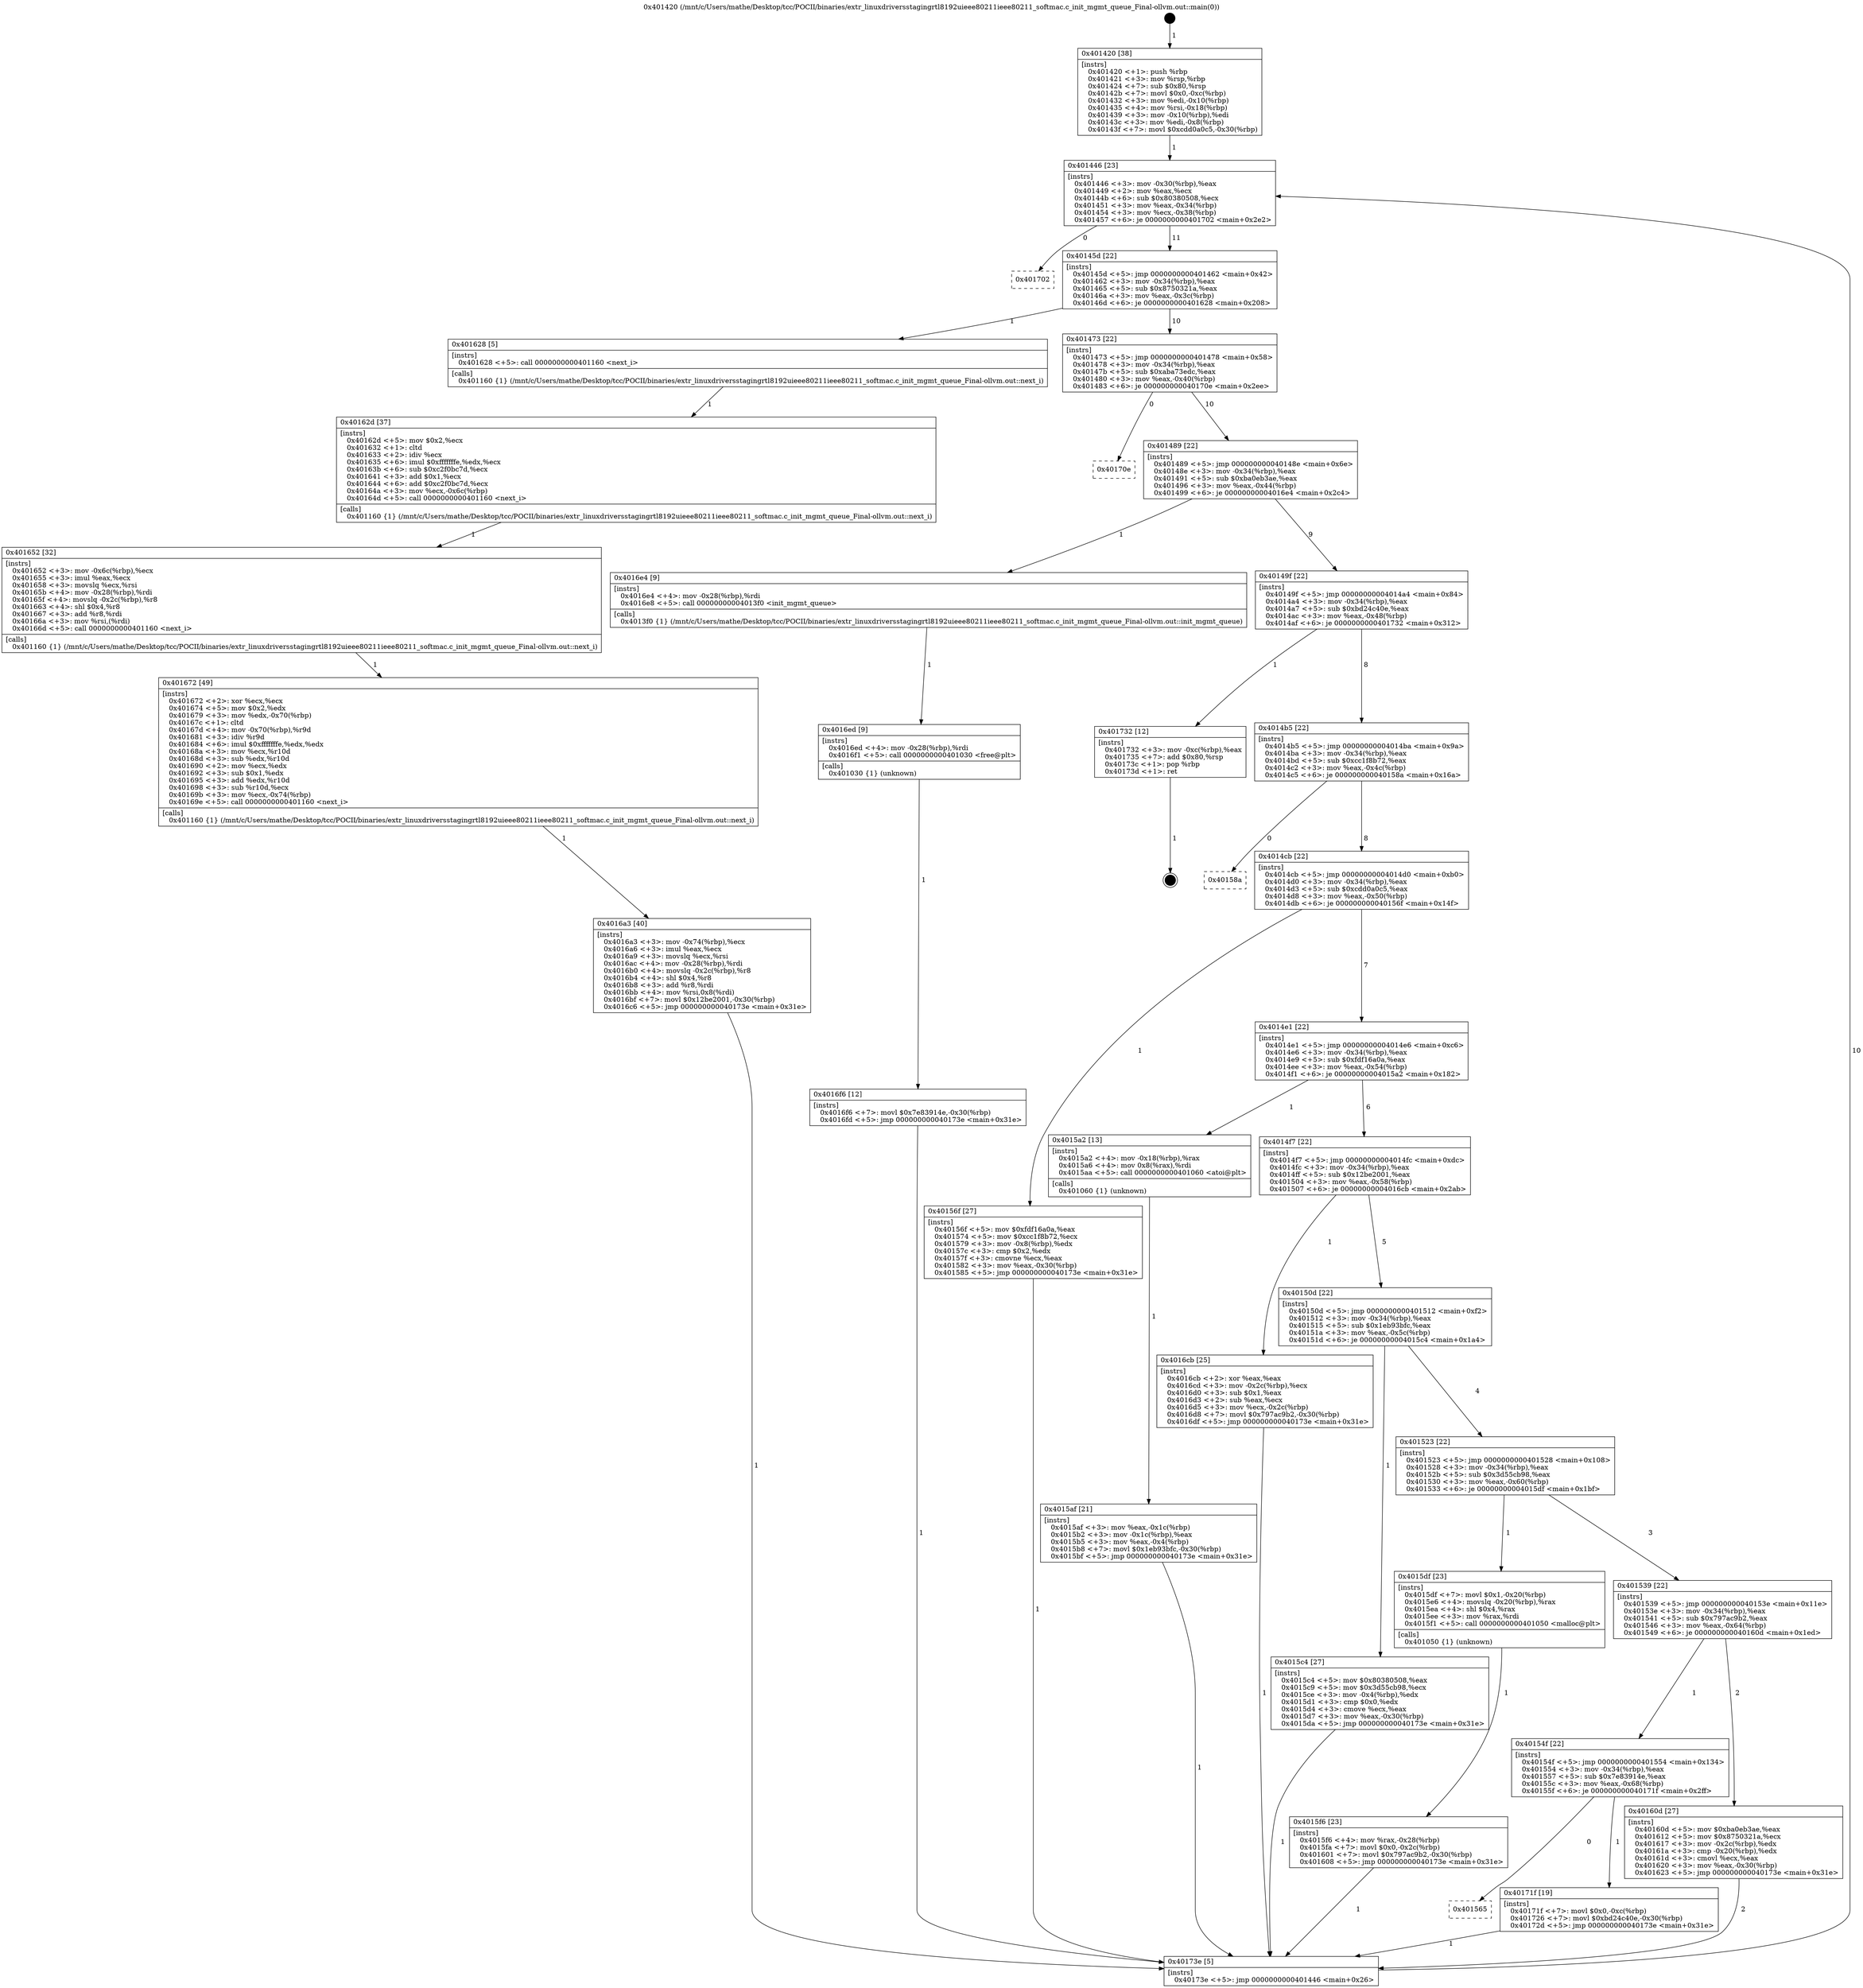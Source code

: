 digraph "0x401420" {
  label = "0x401420 (/mnt/c/Users/mathe/Desktop/tcc/POCII/binaries/extr_linuxdriversstagingrtl8192uieee80211ieee80211_softmac.c_init_mgmt_queue_Final-ollvm.out::main(0))"
  labelloc = "t"
  node[shape=record]

  Entry [label="",width=0.3,height=0.3,shape=circle,fillcolor=black,style=filled]
  "0x401446" [label="{
     0x401446 [23]\l
     | [instrs]\l
     &nbsp;&nbsp;0x401446 \<+3\>: mov -0x30(%rbp),%eax\l
     &nbsp;&nbsp;0x401449 \<+2\>: mov %eax,%ecx\l
     &nbsp;&nbsp;0x40144b \<+6\>: sub $0x80380508,%ecx\l
     &nbsp;&nbsp;0x401451 \<+3\>: mov %eax,-0x34(%rbp)\l
     &nbsp;&nbsp;0x401454 \<+3\>: mov %ecx,-0x38(%rbp)\l
     &nbsp;&nbsp;0x401457 \<+6\>: je 0000000000401702 \<main+0x2e2\>\l
  }"]
  "0x401702" [label="{
     0x401702\l
  }", style=dashed]
  "0x40145d" [label="{
     0x40145d [22]\l
     | [instrs]\l
     &nbsp;&nbsp;0x40145d \<+5\>: jmp 0000000000401462 \<main+0x42\>\l
     &nbsp;&nbsp;0x401462 \<+3\>: mov -0x34(%rbp),%eax\l
     &nbsp;&nbsp;0x401465 \<+5\>: sub $0x8750321a,%eax\l
     &nbsp;&nbsp;0x40146a \<+3\>: mov %eax,-0x3c(%rbp)\l
     &nbsp;&nbsp;0x40146d \<+6\>: je 0000000000401628 \<main+0x208\>\l
  }"]
  Exit [label="",width=0.3,height=0.3,shape=circle,fillcolor=black,style=filled,peripheries=2]
  "0x401628" [label="{
     0x401628 [5]\l
     | [instrs]\l
     &nbsp;&nbsp;0x401628 \<+5\>: call 0000000000401160 \<next_i\>\l
     | [calls]\l
     &nbsp;&nbsp;0x401160 \{1\} (/mnt/c/Users/mathe/Desktop/tcc/POCII/binaries/extr_linuxdriversstagingrtl8192uieee80211ieee80211_softmac.c_init_mgmt_queue_Final-ollvm.out::next_i)\l
  }"]
  "0x401473" [label="{
     0x401473 [22]\l
     | [instrs]\l
     &nbsp;&nbsp;0x401473 \<+5\>: jmp 0000000000401478 \<main+0x58\>\l
     &nbsp;&nbsp;0x401478 \<+3\>: mov -0x34(%rbp),%eax\l
     &nbsp;&nbsp;0x40147b \<+5\>: sub $0xaba73edc,%eax\l
     &nbsp;&nbsp;0x401480 \<+3\>: mov %eax,-0x40(%rbp)\l
     &nbsp;&nbsp;0x401483 \<+6\>: je 000000000040170e \<main+0x2ee\>\l
  }"]
  "0x401565" [label="{
     0x401565\l
  }", style=dashed]
  "0x40170e" [label="{
     0x40170e\l
  }", style=dashed]
  "0x401489" [label="{
     0x401489 [22]\l
     | [instrs]\l
     &nbsp;&nbsp;0x401489 \<+5\>: jmp 000000000040148e \<main+0x6e\>\l
     &nbsp;&nbsp;0x40148e \<+3\>: mov -0x34(%rbp),%eax\l
     &nbsp;&nbsp;0x401491 \<+5\>: sub $0xba0eb3ae,%eax\l
     &nbsp;&nbsp;0x401496 \<+3\>: mov %eax,-0x44(%rbp)\l
     &nbsp;&nbsp;0x401499 \<+6\>: je 00000000004016e4 \<main+0x2c4\>\l
  }"]
  "0x40171f" [label="{
     0x40171f [19]\l
     | [instrs]\l
     &nbsp;&nbsp;0x40171f \<+7\>: movl $0x0,-0xc(%rbp)\l
     &nbsp;&nbsp;0x401726 \<+7\>: movl $0xbd24c40e,-0x30(%rbp)\l
     &nbsp;&nbsp;0x40172d \<+5\>: jmp 000000000040173e \<main+0x31e\>\l
  }"]
  "0x4016e4" [label="{
     0x4016e4 [9]\l
     | [instrs]\l
     &nbsp;&nbsp;0x4016e4 \<+4\>: mov -0x28(%rbp),%rdi\l
     &nbsp;&nbsp;0x4016e8 \<+5\>: call 00000000004013f0 \<init_mgmt_queue\>\l
     | [calls]\l
     &nbsp;&nbsp;0x4013f0 \{1\} (/mnt/c/Users/mathe/Desktop/tcc/POCII/binaries/extr_linuxdriversstagingrtl8192uieee80211ieee80211_softmac.c_init_mgmt_queue_Final-ollvm.out::init_mgmt_queue)\l
  }"]
  "0x40149f" [label="{
     0x40149f [22]\l
     | [instrs]\l
     &nbsp;&nbsp;0x40149f \<+5\>: jmp 00000000004014a4 \<main+0x84\>\l
     &nbsp;&nbsp;0x4014a4 \<+3\>: mov -0x34(%rbp),%eax\l
     &nbsp;&nbsp;0x4014a7 \<+5\>: sub $0xbd24c40e,%eax\l
     &nbsp;&nbsp;0x4014ac \<+3\>: mov %eax,-0x48(%rbp)\l
     &nbsp;&nbsp;0x4014af \<+6\>: je 0000000000401732 \<main+0x312\>\l
  }"]
  "0x4016f6" [label="{
     0x4016f6 [12]\l
     | [instrs]\l
     &nbsp;&nbsp;0x4016f6 \<+7\>: movl $0x7e83914e,-0x30(%rbp)\l
     &nbsp;&nbsp;0x4016fd \<+5\>: jmp 000000000040173e \<main+0x31e\>\l
  }"]
  "0x401732" [label="{
     0x401732 [12]\l
     | [instrs]\l
     &nbsp;&nbsp;0x401732 \<+3\>: mov -0xc(%rbp),%eax\l
     &nbsp;&nbsp;0x401735 \<+7\>: add $0x80,%rsp\l
     &nbsp;&nbsp;0x40173c \<+1\>: pop %rbp\l
     &nbsp;&nbsp;0x40173d \<+1\>: ret\l
  }"]
  "0x4014b5" [label="{
     0x4014b5 [22]\l
     | [instrs]\l
     &nbsp;&nbsp;0x4014b5 \<+5\>: jmp 00000000004014ba \<main+0x9a\>\l
     &nbsp;&nbsp;0x4014ba \<+3\>: mov -0x34(%rbp),%eax\l
     &nbsp;&nbsp;0x4014bd \<+5\>: sub $0xcc1f8b72,%eax\l
     &nbsp;&nbsp;0x4014c2 \<+3\>: mov %eax,-0x4c(%rbp)\l
     &nbsp;&nbsp;0x4014c5 \<+6\>: je 000000000040158a \<main+0x16a\>\l
  }"]
  "0x4016ed" [label="{
     0x4016ed [9]\l
     | [instrs]\l
     &nbsp;&nbsp;0x4016ed \<+4\>: mov -0x28(%rbp),%rdi\l
     &nbsp;&nbsp;0x4016f1 \<+5\>: call 0000000000401030 \<free@plt\>\l
     | [calls]\l
     &nbsp;&nbsp;0x401030 \{1\} (unknown)\l
  }"]
  "0x40158a" [label="{
     0x40158a\l
  }", style=dashed]
  "0x4014cb" [label="{
     0x4014cb [22]\l
     | [instrs]\l
     &nbsp;&nbsp;0x4014cb \<+5\>: jmp 00000000004014d0 \<main+0xb0\>\l
     &nbsp;&nbsp;0x4014d0 \<+3\>: mov -0x34(%rbp),%eax\l
     &nbsp;&nbsp;0x4014d3 \<+5\>: sub $0xcdd0a0c5,%eax\l
     &nbsp;&nbsp;0x4014d8 \<+3\>: mov %eax,-0x50(%rbp)\l
     &nbsp;&nbsp;0x4014db \<+6\>: je 000000000040156f \<main+0x14f\>\l
  }"]
  "0x4016a3" [label="{
     0x4016a3 [40]\l
     | [instrs]\l
     &nbsp;&nbsp;0x4016a3 \<+3\>: mov -0x74(%rbp),%ecx\l
     &nbsp;&nbsp;0x4016a6 \<+3\>: imul %eax,%ecx\l
     &nbsp;&nbsp;0x4016a9 \<+3\>: movslq %ecx,%rsi\l
     &nbsp;&nbsp;0x4016ac \<+4\>: mov -0x28(%rbp),%rdi\l
     &nbsp;&nbsp;0x4016b0 \<+4\>: movslq -0x2c(%rbp),%r8\l
     &nbsp;&nbsp;0x4016b4 \<+4\>: shl $0x4,%r8\l
     &nbsp;&nbsp;0x4016b8 \<+3\>: add %r8,%rdi\l
     &nbsp;&nbsp;0x4016bb \<+4\>: mov %rsi,0x8(%rdi)\l
     &nbsp;&nbsp;0x4016bf \<+7\>: movl $0x12be2001,-0x30(%rbp)\l
     &nbsp;&nbsp;0x4016c6 \<+5\>: jmp 000000000040173e \<main+0x31e\>\l
  }"]
  "0x40156f" [label="{
     0x40156f [27]\l
     | [instrs]\l
     &nbsp;&nbsp;0x40156f \<+5\>: mov $0xfdf16a0a,%eax\l
     &nbsp;&nbsp;0x401574 \<+5\>: mov $0xcc1f8b72,%ecx\l
     &nbsp;&nbsp;0x401579 \<+3\>: mov -0x8(%rbp),%edx\l
     &nbsp;&nbsp;0x40157c \<+3\>: cmp $0x2,%edx\l
     &nbsp;&nbsp;0x40157f \<+3\>: cmovne %ecx,%eax\l
     &nbsp;&nbsp;0x401582 \<+3\>: mov %eax,-0x30(%rbp)\l
     &nbsp;&nbsp;0x401585 \<+5\>: jmp 000000000040173e \<main+0x31e\>\l
  }"]
  "0x4014e1" [label="{
     0x4014e1 [22]\l
     | [instrs]\l
     &nbsp;&nbsp;0x4014e1 \<+5\>: jmp 00000000004014e6 \<main+0xc6\>\l
     &nbsp;&nbsp;0x4014e6 \<+3\>: mov -0x34(%rbp),%eax\l
     &nbsp;&nbsp;0x4014e9 \<+5\>: sub $0xfdf16a0a,%eax\l
     &nbsp;&nbsp;0x4014ee \<+3\>: mov %eax,-0x54(%rbp)\l
     &nbsp;&nbsp;0x4014f1 \<+6\>: je 00000000004015a2 \<main+0x182\>\l
  }"]
  "0x40173e" [label="{
     0x40173e [5]\l
     | [instrs]\l
     &nbsp;&nbsp;0x40173e \<+5\>: jmp 0000000000401446 \<main+0x26\>\l
  }"]
  "0x401420" [label="{
     0x401420 [38]\l
     | [instrs]\l
     &nbsp;&nbsp;0x401420 \<+1\>: push %rbp\l
     &nbsp;&nbsp;0x401421 \<+3\>: mov %rsp,%rbp\l
     &nbsp;&nbsp;0x401424 \<+7\>: sub $0x80,%rsp\l
     &nbsp;&nbsp;0x40142b \<+7\>: movl $0x0,-0xc(%rbp)\l
     &nbsp;&nbsp;0x401432 \<+3\>: mov %edi,-0x10(%rbp)\l
     &nbsp;&nbsp;0x401435 \<+4\>: mov %rsi,-0x18(%rbp)\l
     &nbsp;&nbsp;0x401439 \<+3\>: mov -0x10(%rbp),%edi\l
     &nbsp;&nbsp;0x40143c \<+3\>: mov %edi,-0x8(%rbp)\l
     &nbsp;&nbsp;0x40143f \<+7\>: movl $0xcdd0a0c5,-0x30(%rbp)\l
  }"]
  "0x401672" [label="{
     0x401672 [49]\l
     | [instrs]\l
     &nbsp;&nbsp;0x401672 \<+2\>: xor %ecx,%ecx\l
     &nbsp;&nbsp;0x401674 \<+5\>: mov $0x2,%edx\l
     &nbsp;&nbsp;0x401679 \<+3\>: mov %edx,-0x70(%rbp)\l
     &nbsp;&nbsp;0x40167c \<+1\>: cltd\l
     &nbsp;&nbsp;0x40167d \<+4\>: mov -0x70(%rbp),%r9d\l
     &nbsp;&nbsp;0x401681 \<+3\>: idiv %r9d\l
     &nbsp;&nbsp;0x401684 \<+6\>: imul $0xfffffffe,%edx,%edx\l
     &nbsp;&nbsp;0x40168a \<+3\>: mov %ecx,%r10d\l
     &nbsp;&nbsp;0x40168d \<+3\>: sub %edx,%r10d\l
     &nbsp;&nbsp;0x401690 \<+2\>: mov %ecx,%edx\l
     &nbsp;&nbsp;0x401692 \<+3\>: sub $0x1,%edx\l
     &nbsp;&nbsp;0x401695 \<+3\>: add %edx,%r10d\l
     &nbsp;&nbsp;0x401698 \<+3\>: sub %r10d,%ecx\l
     &nbsp;&nbsp;0x40169b \<+3\>: mov %ecx,-0x74(%rbp)\l
     &nbsp;&nbsp;0x40169e \<+5\>: call 0000000000401160 \<next_i\>\l
     | [calls]\l
     &nbsp;&nbsp;0x401160 \{1\} (/mnt/c/Users/mathe/Desktop/tcc/POCII/binaries/extr_linuxdriversstagingrtl8192uieee80211ieee80211_softmac.c_init_mgmt_queue_Final-ollvm.out::next_i)\l
  }"]
  "0x4015a2" [label="{
     0x4015a2 [13]\l
     | [instrs]\l
     &nbsp;&nbsp;0x4015a2 \<+4\>: mov -0x18(%rbp),%rax\l
     &nbsp;&nbsp;0x4015a6 \<+4\>: mov 0x8(%rax),%rdi\l
     &nbsp;&nbsp;0x4015aa \<+5\>: call 0000000000401060 \<atoi@plt\>\l
     | [calls]\l
     &nbsp;&nbsp;0x401060 \{1\} (unknown)\l
  }"]
  "0x4014f7" [label="{
     0x4014f7 [22]\l
     | [instrs]\l
     &nbsp;&nbsp;0x4014f7 \<+5\>: jmp 00000000004014fc \<main+0xdc\>\l
     &nbsp;&nbsp;0x4014fc \<+3\>: mov -0x34(%rbp),%eax\l
     &nbsp;&nbsp;0x4014ff \<+5\>: sub $0x12be2001,%eax\l
     &nbsp;&nbsp;0x401504 \<+3\>: mov %eax,-0x58(%rbp)\l
     &nbsp;&nbsp;0x401507 \<+6\>: je 00000000004016cb \<main+0x2ab\>\l
  }"]
  "0x4015af" [label="{
     0x4015af [21]\l
     | [instrs]\l
     &nbsp;&nbsp;0x4015af \<+3\>: mov %eax,-0x1c(%rbp)\l
     &nbsp;&nbsp;0x4015b2 \<+3\>: mov -0x1c(%rbp),%eax\l
     &nbsp;&nbsp;0x4015b5 \<+3\>: mov %eax,-0x4(%rbp)\l
     &nbsp;&nbsp;0x4015b8 \<+7\>: movl $0x1eb93bfc,-0x30(%rbp)\l
     &nbsp;&nbsp;0x4015bf \<+5\>: jmp 000000000040173e \<main+0x31e\>\l
  }"]
  "0x401652" [label="{
     0x401652 [32]\l
     | [instrs]\l
     &nbsp;&nbsp;0x401652 \<+3\>: mov -0x6c(%rbp),%ecx\l
     &nbsp;&nbsp;0x401655 \<+3\>: imul %eax,%ecx\l
     &nbsp;&nbsp;0x401658 \<+3\>: movslq %ecx,%rsi\l
     &nbsp;&nbsp;0x40165b \<+4\>: mov -0x28(%rbp),%rdi\l
     &nbsp;&nbsp;0x40165f \<+4\>: movslq -0x2c(%rbp),%r8\l
     &nbsp;&nbsp;0x401663 \<+4\>: shl $0x4,%r8\l
     &nbsp;&nbsp;0x401667 \<+3\>: add %r8,%rdi\l
     &nbsp;&nbsp;0x40166a \<+3\>: mov %rsi,(%rdi)\l
     &nbsp;&nbsp;0x40166d \<+5\>: call 0000000000401160 \<next_i\>\l
     | [calls]\l
     &nbsp;&nbsp;0x401160 \{1\} (/mnt/c/Users/mathe/Desktop/tcc/POCII/binaries/extr_linuxdriversstagingrtl8192uieee80211ieee80211_softmac.c_init_mgmt_queue_Final-ollvm.out::next_i)\l
  }"]
  "0x4016cb" [label="{
     0x4016cb [25]\l
     | [instrs]\l
     &nbsp;&nbsp;0x4016cb \<+2\>: xor %eax,%eax\l
     &nbsp;&nbsp;0x4016cd \<+3\>: mov -0x2c(%rbp),%ecx\l
     &nbsp;&nbsp;0x4016d0 \<+3\>: sub $0x1,%eax\l
     &nbsp;&nbsp;0x4016d3 \<+2\>: sub %eax,%ecx\l
     &nbsp;&nbsp;0x4016d5 \<+3\>: mov %ecx,-0x2c(%rbp)\l
     &nbsp;&nbsp;0x4016d8 \<+7\>: movl $0x797ac9b2,-0x30(%rbp)\l
     &nbsp;&nbsp;0x4016df \<+5\>: jmp 000000000040173e \<main+0x31e\>\l
  }"]
  "0x40150d" [label="{
     0x40150d [22]\l
     | [instrs]\l
     &nbsp;&nbsp;0x40150d \<+5\>: jmp 0000000000401512 \<main+0xf2\>\l
     &nbsp;&nbsp;0x401512 \<+3\>: mov -0x34(%rbp),%eax\l
     &nbsp;&nbsp;0x401515 \<+5\>: sub $0x1eb93bfc,%eax\l
     &nbsp;&nbsp;0x40151a \<+3\>: mov %eax,-0x5c(%rbp)\l
     &nbsp;&nbsp;0x40151d \<+6\>: je 00000000004015c4 \<main+0x1a4\>\l
  }"]
  "0x40162d" [label="{
     0x40162d [37]\l
     | [instrs]\l
     &nbsp;&nbsp;0x40162d \<+5\>: mov $0x2,%ecx\l
     &nbsp;&nbsp;0x401632 \<+1\>: cltd\l
     &nbsp;&nbsp;0x401633 \<+2\>: idiv %ecx\l
     &nbsp;&nbsp;0x401635 \<+6\>: imul $0xfffffffe,%edx,%ecx\l
     &nbsp;&nbsp;0x40163b \<+6\>: sub $0xc2f0bc7d,%ecx\l
     &nbsp;&nbsp;0x401641 \<+3\>: add $0x1,%ecx\l
     &nbsp;&nbsp;0x401644 \<+6\>: add $0xc2f0bc7d,%ecx\l
     &nbsp;&nbsp;0x40164a \<+3\>: mov %ecx,-0x6c(%rbp)\l
     &nbsp;&nbsp;0x40164d \<+5\>: call 0000000000401160 \<next_i\>\l
     | [calls]\l
     &nbsp;&nbsp;0x401160 \{1\} (/mnt/c/Users/mathe/Desktop/tcc/POCII/binaries/extr_linuxdriversstagingrtl8192uieee80211ieee80211_softmac.c_init_mgmt_queue_Final-ollvm.out::next_i)\l
  }"]
  "0x4015c4" [label="{
     0x4015c4 [27]\l
     | [instrs]\l
     &nbsp;&nbsp;0x4015c4 \<+5\>: mov $0x80380508,%eax\l
     &nbsp;&nbsp;0x4015c9 \<+5\>: mov $0x3d55cb98,%ecx\l
     &nbsp;&nbsp;0x4015ce \<+3\>: mov -0x4(%rbp),%edx\l
     &nbsp;&nbsp;0x4015d1 \<+3\>: cmp $0x0,%edx\l
     &nbsp;&nbsp;0x4015d4 \<+3\>: cmove %ecx,%eax\l
     &nbsp;&nbsp;0x4015d7 \<+3\>: mov %eax,-0x30(%rbp)\l
     &nbsp;&nbsp;0x4015da \<+5\>: jmp 000000000040173e \<main+0x31e\>\l
  }"]
  "0x401523" [label="{
     0x401523 [22]\l
     | [instrs]\l
     &nbsp;&nbsp;0x401523 \<+5\>: jmp 0000000000401528 \<main+0x108\>\l
     &nbsp;&nbsp;0x401528 \<+3\>: mov -0x34(%rbp),%eax\l
     &nbsp;&nbsp;0x40152b \<+5\>: sub $0x3d55cb98,%eax\l
     &nbsp;&nbsp;0x401530 \<+3\>: mov %eax,-0x60(%rbp)\l
     &nbsp;&nbsp;0x401533 \<+6\>: je 00000000004015df \<main+0x1bf\>\l
  }"]
  "0x40154f" [label="{
     0x40154f [22]\l
     | [instrs]\l
     &nbsp;&nbsp;0x40154f \<+5\>: jmp 0000000000401554 \<main+0x134\>\l
     &nbsp;&nbsp;0x401554 \<+3\>: mov -0x34(%rbp),%eax\l
     &nbsp;&nbsp;0x401557 \<+5\>: sub $0x7e83914e,%eax\l
     &nbsp;&nbsp;0x40155c \<+3\>: mov %eax,-0x68(%rbp)\l
     &nbsp;&nbsp;0x40155f \<+6\>: je 000000000040171f \<main+0x2ff\>\l
  }"]
  "0x4015df" [label="{
     0x4015df [23]\l
     | [instrs]\l
     &nbsp;&nbsp;0x4015df \<+7\>: movl $0x1,-0x20(%rbp)\l
     &nbsp;&nbsp;0x4015e6 \<+4\>: movslq -0x20(%rbp),%rax\l
     &nbsp;&nbsp;0x4015ea \<+4\>: shl $0x4,%rax\l
     &nbsp;&nbsp;0x4015ee \<+3\>: mov %rax,%rdi\l
     &nbsp;&nbsp;0x4015f1 \<+5\>: call 0000000000401050 \<malloc@plt\>\l
     | [calls]\l
     &nbsp;&nbsp;0x401050 \{1\} (unknown)\l
  }"]
  "0x401539" [label="{
     0x401539 [22]\l
     | [instrs]\l
     &nbsp;&nbsp;0x401539 \<+5\>: jmp 000000000040153e \<main+0x11e\>\l
     &nbsp;&nbsp;0x40153e \<+3\>: mov -0x34(%rbp),%eax\l
     &nbsp;&nbsp;0x401541 \<+5\>: sub $0x797ac9b2,%eax\l
     &nbsp;&nbsp;0x401546 \<+3\>: mov %eax,-0x64(%rbp)\l
     &nbsp;&nbsp;0x401549 \<+6\>: je 000000000040160d \<main+0x1ed\>\l
  }"]
  "0x4015f6" [label="{
     0x4015f6 [23]\l
     | [instrs]\l
     &nbsp;&nbsp;0x4015f6 \<+4\>: mov %rax,-0x28(%rbp)\l
     &nbsp;&nbsp;0x4015fa \<+7\>: movl $0x0,-0x2c(%rbp)\l
     &nbsp;&nbsp;0x401601 \<+7\>: movl $0x797ac9b2,-0x30(%rbp)\l
     &nbsp;&nbsp;0x401608 \<+5\>: jmp 000000000040173e \<main+0x31e\>\l
  }"]
  "0x40160d" [label="{
     0x40160d [27]\l
     | [instrs]\l
     &nbsp;&nbsp;0x40160d \<+5\>: mov $0xba0eb3ae,%eax\l
     &nbsp;&nbsp;0x401612 \<+5\>: mov $0x8750321a,%ecx\l
     &nbsp;&nbsp;0x401617 \<+3\>: mov -0x2c(%rbp),%edx\l
     &nbsp;&nbsp;0x40161a \<+3\>: cmp -0x20(%rbp),%edx\l
     &nbsp;&nbsp;0x40161d \<+3\>: cmovl %ecx,%eax\l
     &nbsp;&nbsp;0x401620 \<+3\>: mov %eax,-0x30(%rbp)\l
     &nbsp;&nbsp;0x401623 \<+5\>: jmp 000000000040173e \<main+0x31e\>\l
  }"]
  Entry -> "0x401420" [label=" 1"]
  "0x401446" -> "0x401702" [label=" 0"]
  "0x401446" -> "0x40145d" [label=" 11"]
  "0x401732" -> Exit [label=" 1"]
  "0x40145d" -> "0x401628" [label=" 1"]
  "0x40145d" -> "0x401473" [label=" 10"]
  "0x40171f" -> "0x40173e" [label=" 1"]
  "0x401473" -> "0x40170e" [label=" 0"]
  "0x401473" -> "0x401489" [label=" 10"]
  "0x40154f" -> "0x401565" [label=" 0"]
  "0x401489" -> "0x4016e4" [label=" 1"]
  "0x401489" -> "0x40149f" [label=" 9"]
  "0x40154f" -> "0x40171f" [label=" 1"]
  "0x40149f" -> "0x401732" [label=" 1"]
  "0x40149f" -> "0x4014b5" [label=" 8"]
  "0x4016f6" -> "0x40173e" [label=" 1"]
  "0x4014b5" -> "0x40158a" [label=" 0"]
  "0x4014b5" -> "0x4014cb" [label=" 8"]
  "0x4016ed" -> "0x4016f6" [label=" 1"]
  "0x4014cb" -> "0x40156f" [label=" 1"]
  "0x4014cb" -> "0x4014e1" [label=" 7"]
  "0x40156f" -> "0x40173e" [label=" 1"]
  "0x401420" -> "0x401446" [label=" 1"]
  "0x40173e" -> "0x401446" [label=" 10"]
  "0x4016e4" -> "0x4016ed" [label=" 1"]
  "0x4014e1" -> "0x4015a2" [label=" 1"]
  "0x4014e1" -> "0x4014f7" [label=" 6"]
  "0x4015a2" -> "0x4015af" [label=" 1"]
  "0x4015af" -> "0x40173e" [label=" 1"]
  "0x4016cb" -> "0x40173e" [label=" 1"]
  "0x4014f7" -> "0x4016cb" [label=" 1"]
  "0x4014f7" -> "0x40150d" [label=" 5"]
  "0x4016a3" -> "0x40173e" [label=" 1"]
  "0x40150d" -> "0x4015c4" [label=" 1"]
  "0x40150d" -> "0x401523" [label=" 4"]
  "0x4015c4" -> "0x40173e" [label=" 1"]
  "0x401672" -> "0x4016a3" [label=" 1"]
  "0x401523" -> "0x4015df" [label=" 1"]
  "0x401523" -> "0x401539" [label=" 3"]
  "0x4015df" -> "0x4015f6" [label=" 1"]
  "0x4015f6" -> "0x40173e" [label=" 1"]
  "0x401652" -> "0x401672" [label=" 1"]
  "0x401539" -> "0x40160d" [label=" 2"]
  "0x401539" -> "0x40154f" [label=" 1"]
  "0x40160d" -> "0x40173e" [label=" 2"]
  "0x401628" -> "0x40162d" [label=" 1"]
  "0x40162d" -> "0x401652" [label=" 1"]
}
